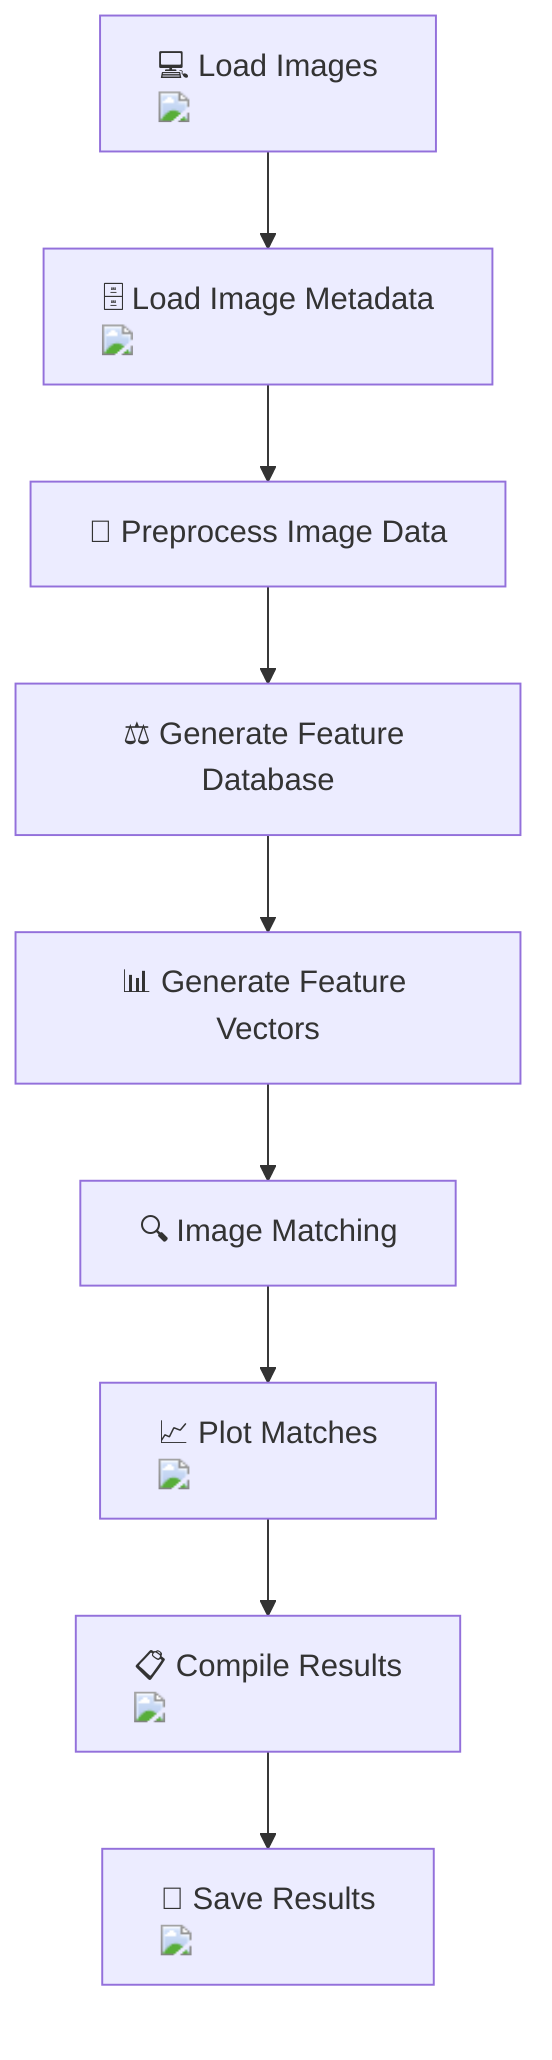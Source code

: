graph TD
    A["💻 Load Images <img src='icons/file.svg'/>"] --> B["🗄️ Load Image Metadata <img src='icons/table.svg'/>"]
    B --> C["🧩 Preprocess Image Data"]
    C --> D["⚖️ Generate Feature Database"]
    D --> E["📊 Generate Feature Vectors"]
    E --> F["🔍 Image Matching"]
    F --> G["📈 Plot Matches <img src='dummy_plots/scatter_plot_template.svg'/>"]
    G --> H["📋 Compile Results <img src='icons/table.svg'/>"]
    H --> I["💾 Save Results <img src='icons/file.svg'/>"]